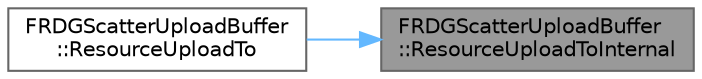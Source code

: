digraph "FRDGScatterUploadBuffer::ResourceUploadToInternal"
{
 // INTERACTIVE_SVG=YES
 // LATEX_PDF_SIZE
  bgcolor="transparent";
  edge [fontname=Helvetica,fontsize=10,labelfontname=Helvetica,labelfontsize=10];
  node [fontname=Helvetica,fontsize=10,shape=box,height=0.2,width=0.4];
  rankdir="RL";
  Node1 [id="Node000001",label="FRDGScatterUploadBuffer\l::ResourceUploadToInternal",height=0.2,width=0.4,color="gray40", fillcolor="grey60", style="filled", fontcolor="black",tooltip=" "];
  Node1 -> Node2 [id="edge1_Node000001_Node000002",dir="back",color="steelblue1",style="solid",tooltip=" "];
  Node2 [id="Node000002",label="FRDGScatterUploadBuffer\l::ResourceUploadTo",height=0.2,width=0.4,color="grey40", fillcolor="white", style="filled",URL="$db/d33/classFRDGScatterUploadBuffer.html#a45877b1180e2508c2ce29194dbaf6510",tooltip=" "];
}
